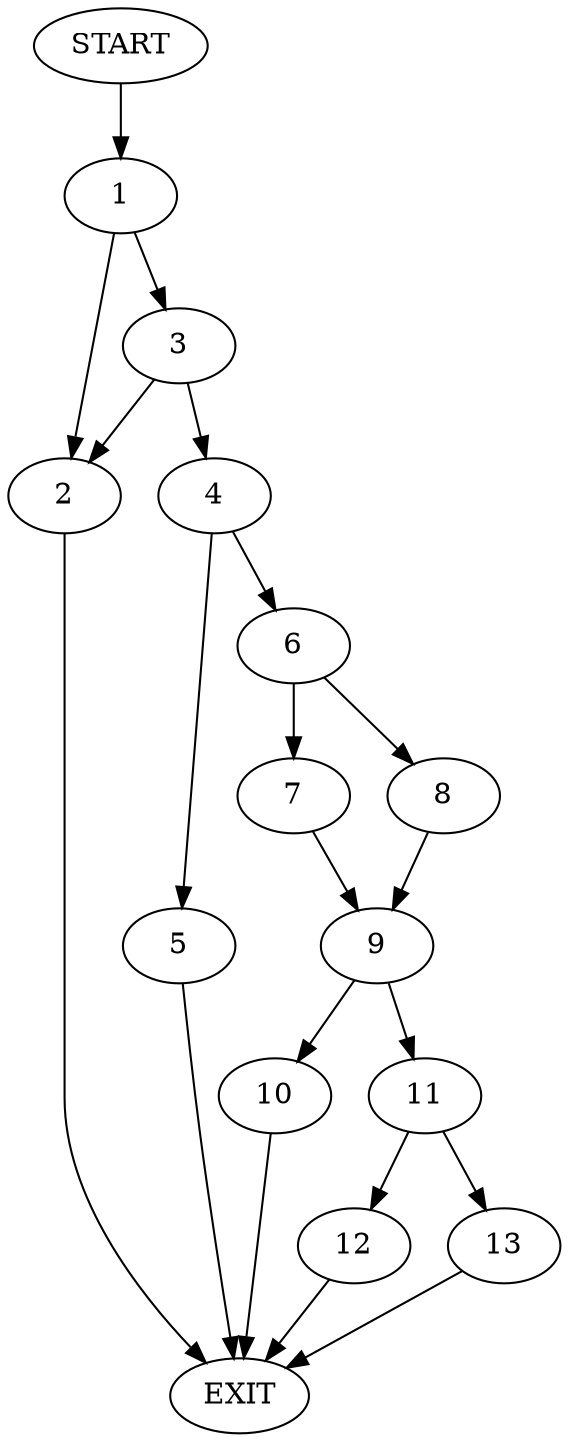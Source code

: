 digraph {
0 [label="START"]
14 [label="EXIT"]
0 -> 1
1 -> 2
1 -> 3
3 -> 2
3 -> 4
2 -> 14
4 -> 5
4 -> 6
6 -> 7
6 -> 8
5 -> 14
7 -> 9
8 -> 9
9 -> 10
9 -> 11
11 -> 12
11 -> 13
10 -> 14
13 -> 14
12 -> 14
}
